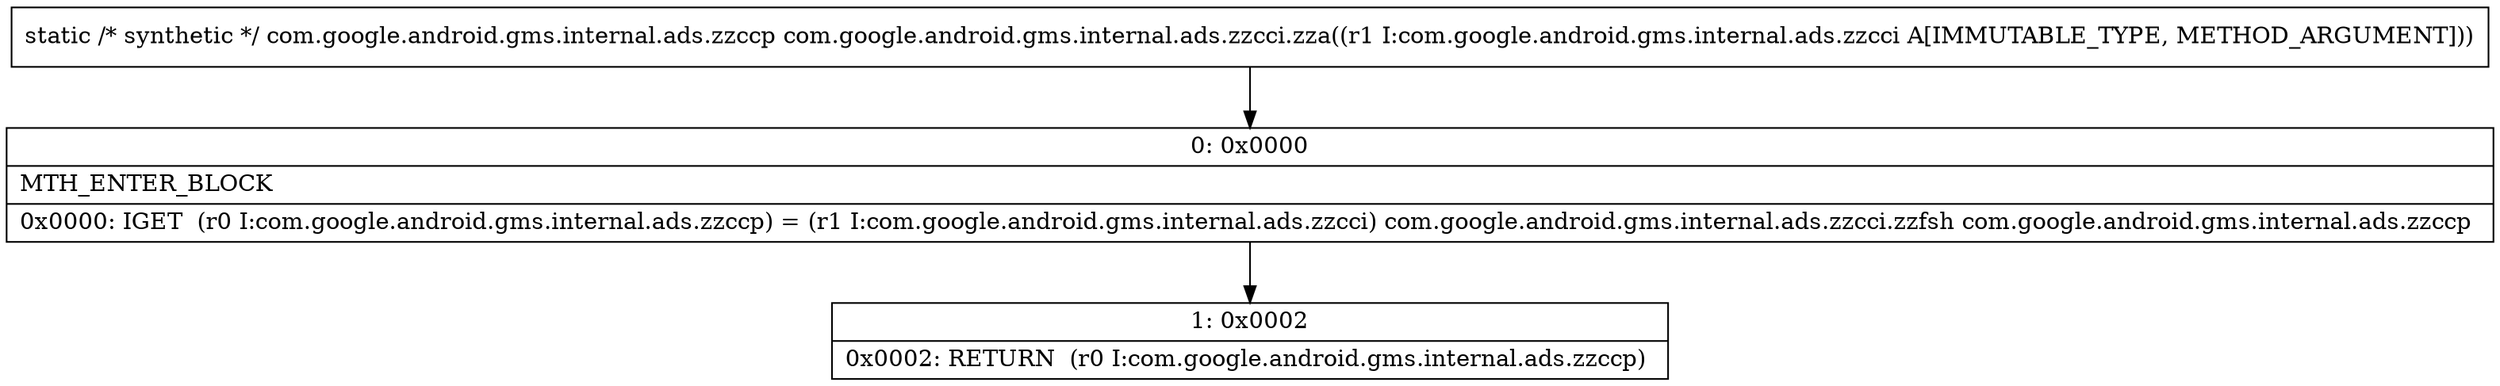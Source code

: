 digraph "CFG forcom.google.android.gms.internal.ads.zzcci.zza(Lcom\/google\/android\/gms\/internal\/ads\/zzcci;)Lcom\/google\/android\/gms\/internal\/ads\/zzccp;" {
Node_0 [shape=record,label="{0\:\ 0x0000|MTH_ENTER_BLOCK\l|0x0000: IGET  (r0 I:com.google.android.gms.internal.ads.zzccp) = (r1 I:com.google.android.gms.internal.ads.zzcci) com.google.android.gms.internal.ads.zzcci.zzfsh com.google.android.gms.internal.ads.zzccp \l}"];
Node_1 [shape=record,label="{1\:\ 0x0002|0x0002: RETURN  (r0 I:com.google.android.gms.internal.ads.zzccp) \l}"];
MethodNode[shape=record,label="{static \/* synthetic *\/ com.google.android.gms.internal.ads.zzccp com.google.android.gms.internal.ads.zzcci.zza((r1 I:com.google.android.gms.internal.ads.zzcci A[IMMUTABLE_TYPE, METHOD_ARGUMENT])) }"];
MethodNode -> Node_0;
Node_0 -> Node_1;
}

